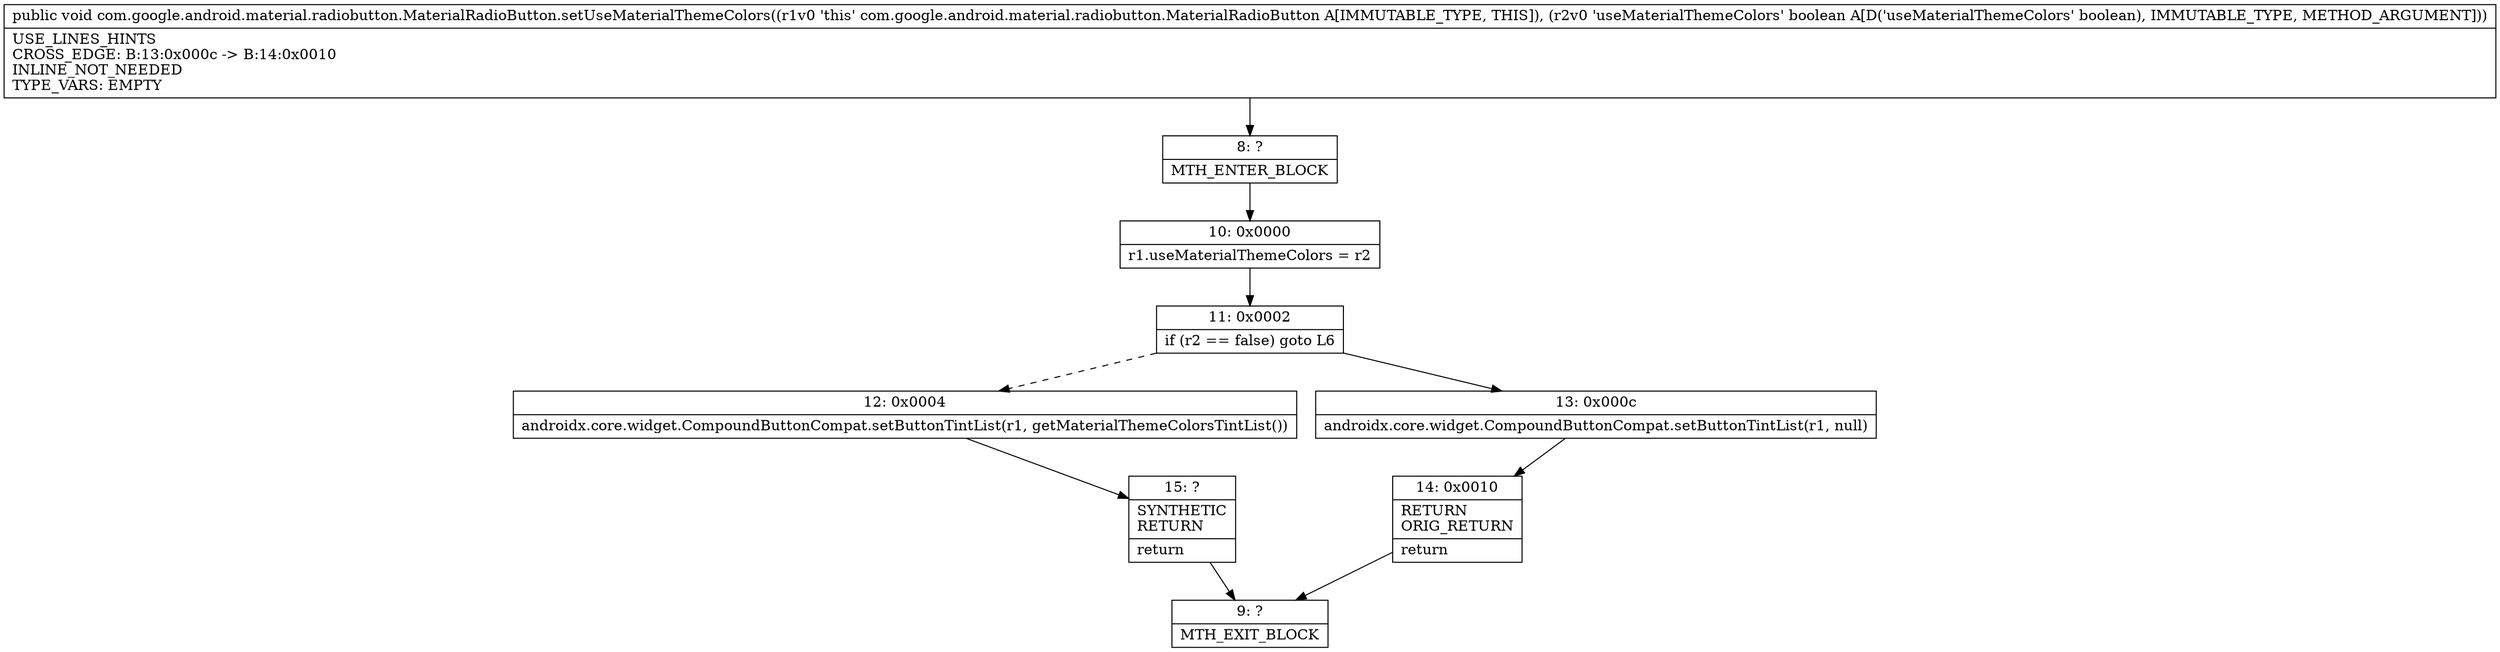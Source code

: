 digraph "CFG forcom.google.android.material.radiobutton.MaterialRadioButton.setUseMaterialThemeColors(Z)V" {
Node_8 [shape=record,label="{8\:\ ?|MTH_ENTER_BLOCK\l}"];
Node_10 [shape=record,label="{10\:\ 0x0000|r1.useMaterialThemeColors = r2\l}"];
Node_11 [shape=record,label="{11\:\ 0x0002|if (r2 == false) goto L6\l}"];
Node_12 [shape=record,label="{12\:\ 0x0004|androidx.core.widget.CompoundButtonCompat.setButtonTintList(r1, getMaterialThemeColorsTintList())\l}"];
Node_15 [shape=record,label="{15\:\ ?|SYNTHETIC\lRETURN\l|return\l}"];
Node_9 [shape=record,label="{9\:\ ?|MTH_EXIT_BLOCK\l}"];
Node_13 [shape=record,label="{13\:\ 0x000c|androidx.core.widget.CompoundButtonCompat.setButtonTintList(r1, null)\l}"];
Node_14 [shape=record,label="{14\:\ 0x0010|RETURN\lORIG_RETURN\l|return\l}"];
MethodNode[shape=record,label="{public void com.google.android.material.radiobutton.MaterialRadioButton.setUseMaterialThemeColors((r1v0 'this' com.google.android.material.radiobutton.MaterialRadioButton A[IMMUTABLE_TYPE, THIS]), (r2v0 'useMaterialThemeColors' boolean A[D('useMaterialThemeColors' boolean), IMMUTABLE_TYPE, METHOD_ARGUMENT]))  | USE_LINES_HINTS\lCROSS_EDGE: B:13:0x000c \-\> B:14:0x0010\lINLINE_NOT_NEEDED\lTYPE_VARS: EMPTY\l}"];
MethodNode -> Node_8;Node_8 -> Node_10;
Node_10 -> Node_11;
Node_11 -> Node_12[style=dashed];
Node_11 -> Node_13;
Node_12 -> Node_15;
Node_15 -> Node_9;
Node_13 -> Node_14;
Node_14 -> Node_9;
}

